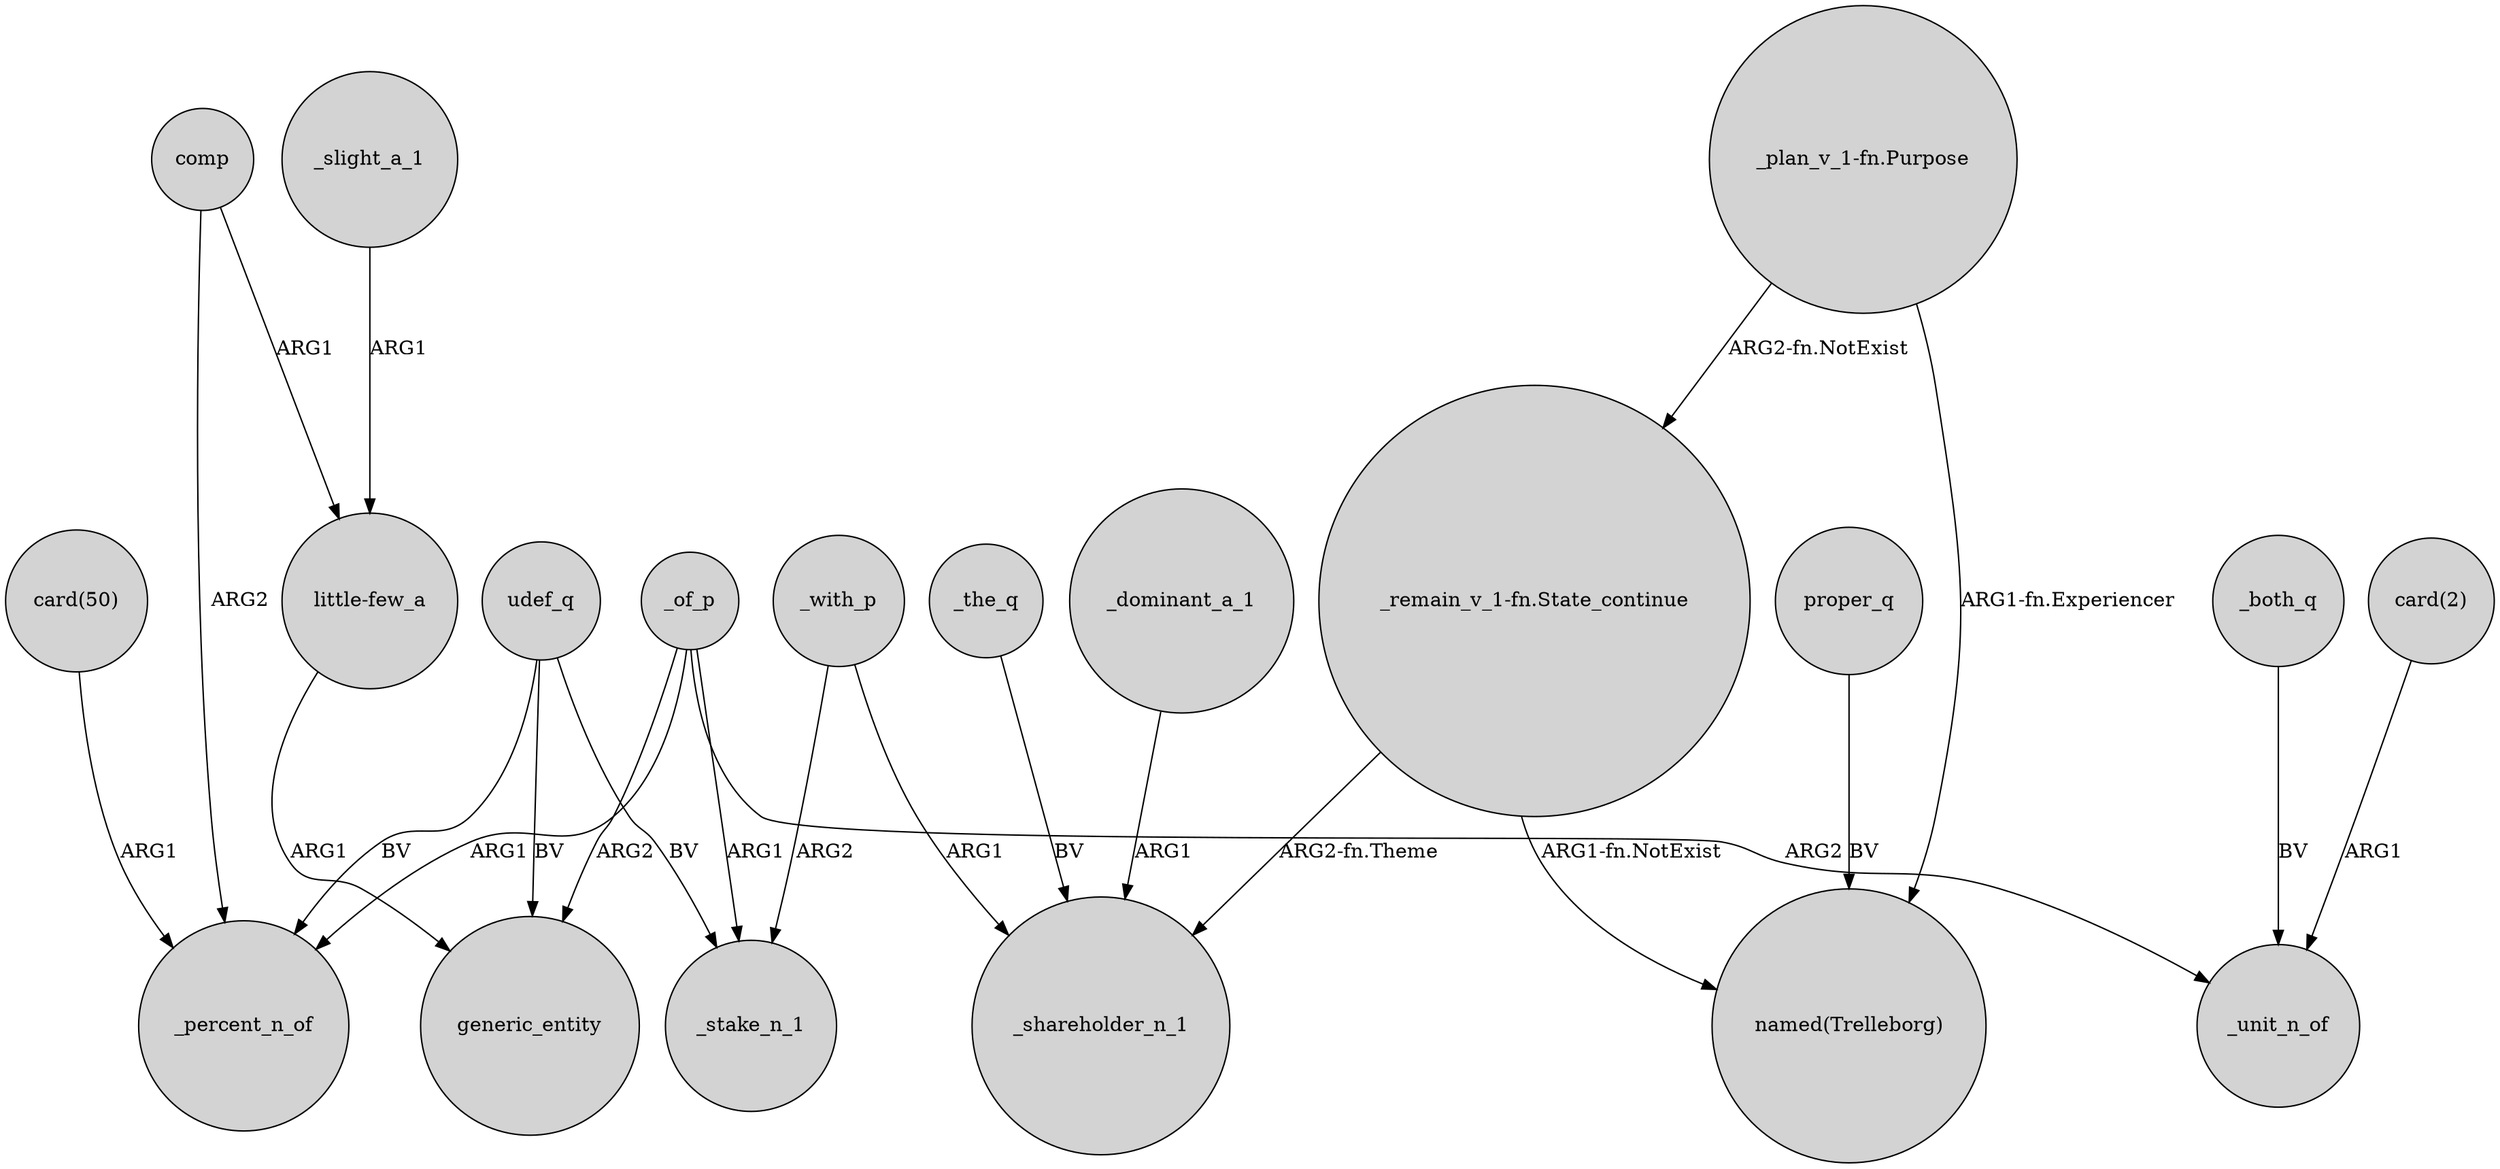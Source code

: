 digraph {
	node [shape=circle style=filled]
	_of_p -> generic_entity [label=ARG2]
	udef_q -> generic_entity [label=BV]
	"_remain_v_1-fn.State_continue" -> _shareholder_n_1 [label="ARG2-fn.Theme"]
	_the_q -> _shareholder_n_1 [label=BV]
	_of_p -> _stake_n_1 [label=ARG1]
	comp -> _percent_n_of [label=ARG2]
	_of_p -> _unit_n_of [label=ARG2]
	_dominant_a_1 -> _shareholder_n_1 [label=ARG1]
	_of_p -> _percent_n_of [label=ARG1]
	"card(50)" -> _percent_n_of [label=ARG1]
	_slight_a_1 -> "little-few_a" [label=ARG1]
	comp -> "little-few_a" [label=ARG1]
	"_remain_v_1-fn.State_continue" -> "named(Trelleborg)" [label="ARG1-fn.NotExist"]
	proper_q -> "named(Trelleborg)" [label=BV]
	_both_q -> _unit_n_of [label=BV]
	_with_p -> _shareholder_n_1 [label=ARG1]
	udef_q -> _percent_n_of [label=BV]
	udef_q -> _stake_n_1 [label=BV]
	_with_p -> _stake_n_1 [label=ARG2]
	"_plan_v_1-fn.Purpose" -> "named(Trelleborg)" [label="ARG1-fn.Experiencer"]
	"_plan_v_1-fn.Purpose" -> "_remain_v_1-fn.State_continue" [label="ARG2-fn.NotExist"]
	"card(2)" -> _unit_n_of [label=ARG1]
	"little-few_a" -> generic_entity [label=ARG1]
}
